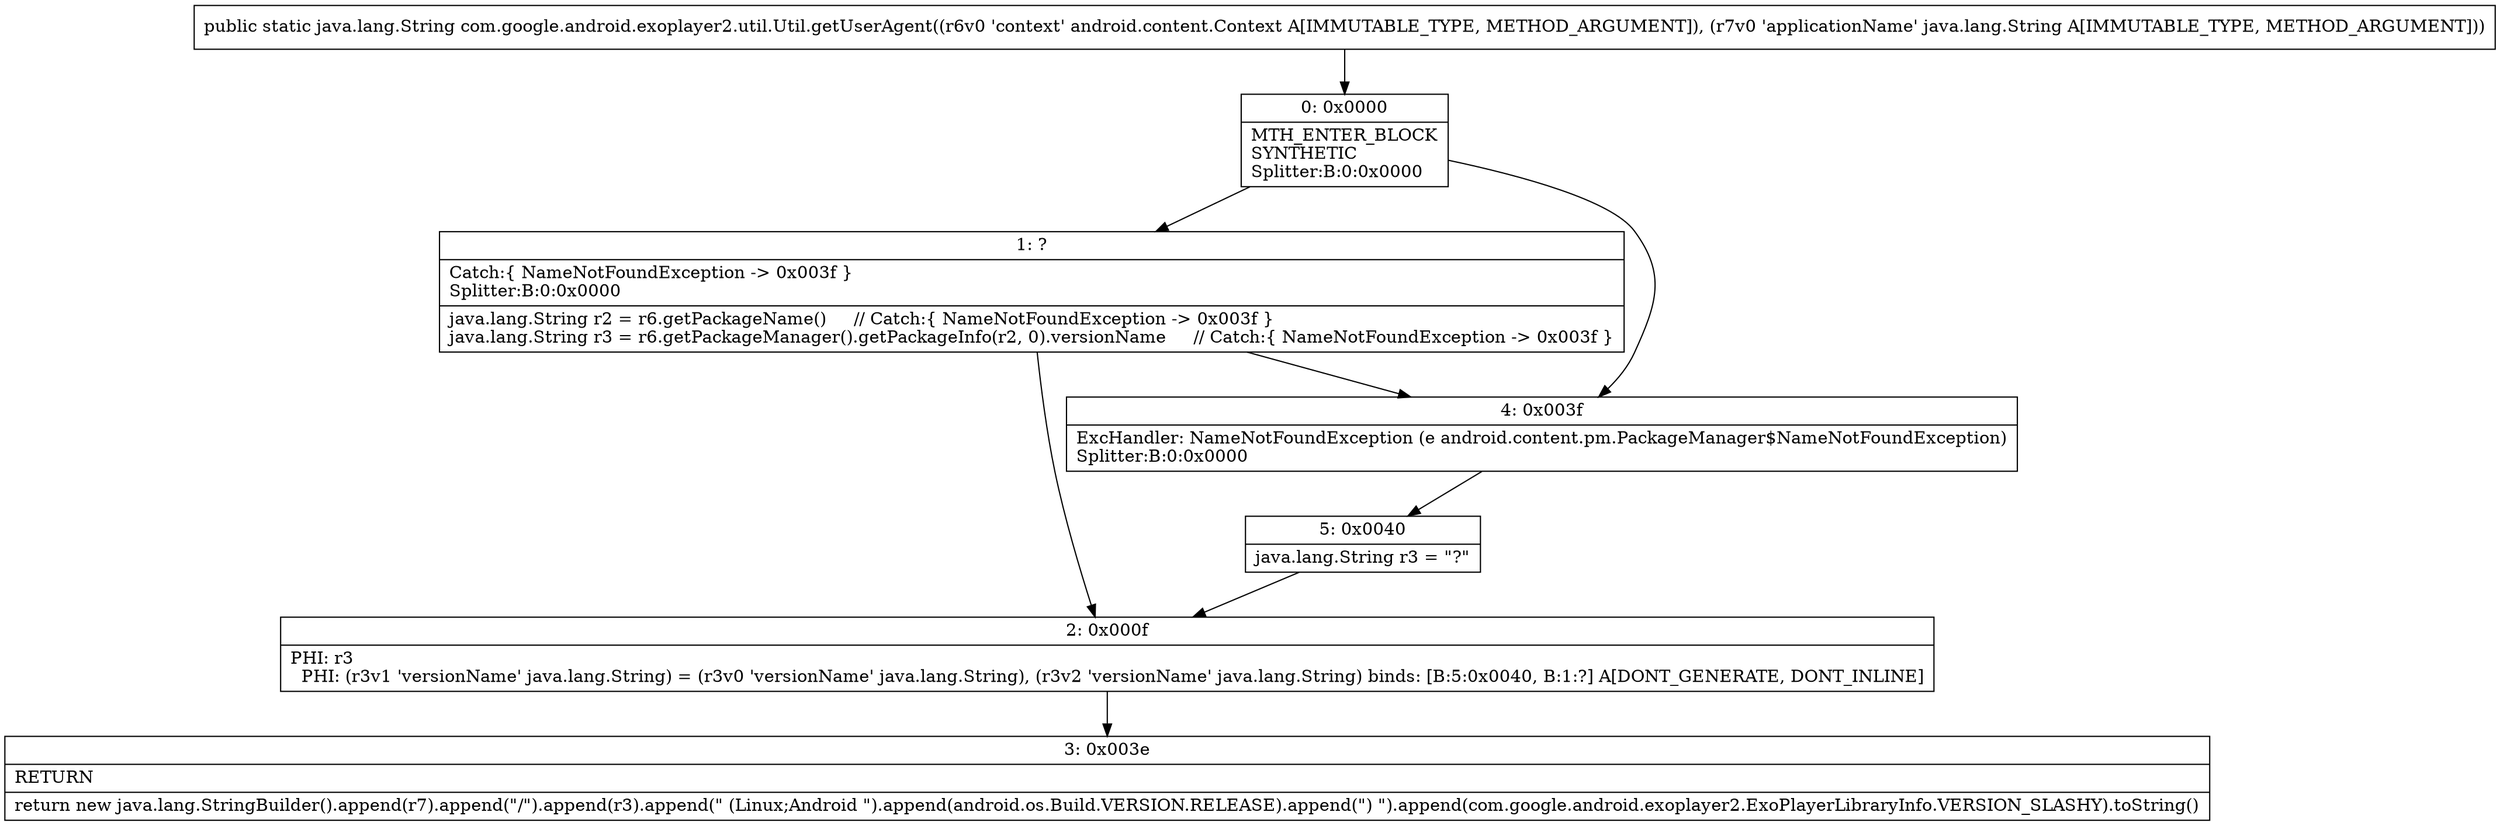 digraph "CFG forcom.google.android.exoplayer2.util.Util.getUserAgent(Landroid\/content\/Context;Ljava\/lang\/String;)Ljava\/lang\/String;" {
Node_0 [shape=record,label="{0\:\ 0x0000|MTH_ENTER_BLOCK\lSYNTHETIC\lSplitter:B:0:0x0000\l}"];
Node_1 [shape=record,label="{1\:\ ?|Catch:\{ NameNotFoundException \-\> 0x003f \}\lSplitter:B:0:0x0000\l|java.lang.String r2 = r6.getPackageName()     \/\/ Catch:\{ NameNotFoundException \-\> 0x003f \}\ljava.lang.String r3 = r6.getPackageManager().getPackageInfo(r2, 0).versionName     \/\/ Catch:\{ NameNotFoundException \-\> 0x003f \}\l}"];
Node_2 [shape=record,label="{2\:\ 0x000f|PHI: r3 \l  PHI: (r3v1 'versionName' java.lang.String) = (r3v0 'versionName' java.lang.String), (r3v2 'versionName' java.lang.String) binds: [B:5:0x0040, B:1:?] A[DONT_GENERATE, DONT_INLINE]\l}"];
Node_3 [shape=record,label="{3\:\ 0x003e|RETURN\l|return new java.lang.StringBuilder().append(r7).append(\"\/\").append(r3).append(\" (Linux;Android \").append(android.os.Build.VERSION.RELEASE).append(\") \").append(com.google.android.exoplayer2.ExoPlayerLibraryInfo.VERSION_SLASHY).toString()\l}"];
Node_4 [shape=record,label="{4\:\ 0x003f|ExcHandler: NameNotFoundException (e android.content.pm.PackageManager$NameNotFoundException)\lSplitter:B:0:0x0000\l}"];
Node_5 [shape=record,label="{5\:\ 0x0040|java.lang.String r3 = \"?\"\l}"];
MethodNode[shape=record,label="{public static java.lang.String com.google.android.exoplayer2.util.Util.getUserAgent((r6v0 'context' android.content.Context A[IMMUTABLE_TYPE, METHOD_ARGUMENT]), (r7v0 'applicationName' java.lang.String A[IMMUTABLE_TYPE, METHOD_ARGUMENT])) }"];
MethodNode -> Node_0;
Node_0 -> Node_1;
Node_0 -> Node_4;
Node_1 -> Node_2;
Node_1 -> Node_4;
Node_2 -> Node_3;
Node_4 -> Node_5;
Node_5 -> Node_2;
}

